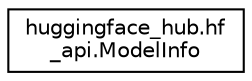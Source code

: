 digraph "Graphical Class Hierarchy"
{
 // LATEX_PDF_SIZE
  edge [fontname="Helvetica",fontsize="10",labelfontname="Helvetica",labelfontsize="10"];
  node [fontname="Helvetica",fontsize="10",shape=record];
  rankdir="LR";
  Node0 [label="huggingface_hub.hf\l_api.ModelInfo",height=0.2,width=0.4,color="black", fillcolor="white", style="filled",URL="$classhuggingface__hub_1_1hf__api_1_1ModelInfo.html",tooltip=" "];
}
